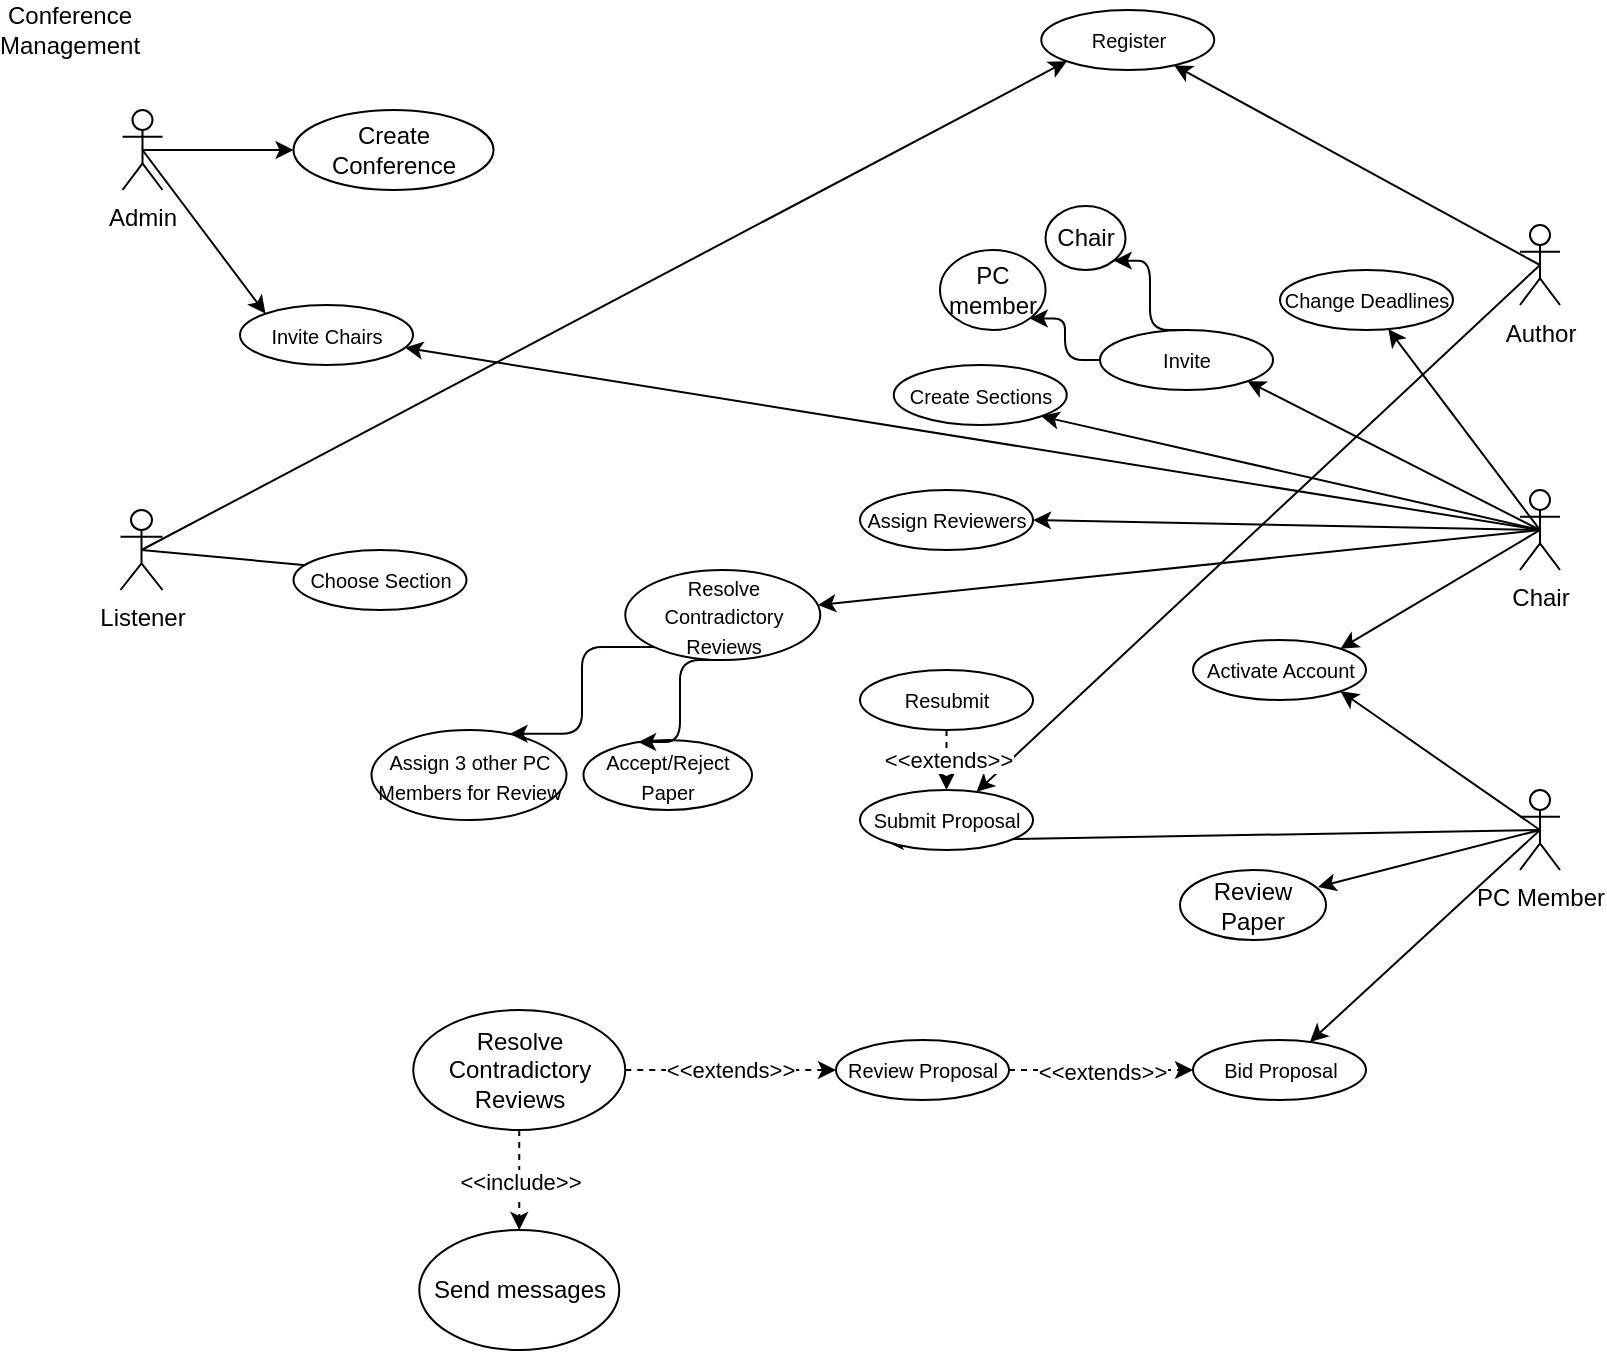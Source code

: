 <mxfile version="14.4.8" type="device"><diagram id="C5RBs43oDa-KdzZeNtuy" name="Page-1"><mxGraphModel dx="1422" dy="526" grid="1" gridSize="10" guides="1" tooltips="1" connect="1" arrows="1" fold="1" page="1" pageScale="1" pageWidth="827" pageHeight="1169" math="0" shadow="0"><root><mxCell id="WIyWlLk6GJQsqaUBKTNV-0"/><mxCell id="WIyWlLk6GJQsqaUBKTNV-1" parent="WIyWlLk6GJQsqaUBKTNV-0"/><mxCell id="rhL-7GCDhq-u2VYAZBpL-3" value="" style="whiteSpace=wrap;html=1;aspect=fixed;" parent="WIyWlLk6GJQsqaUBKTNV-1" vertex="1" visible="0"><mxGeometry x="110" y="20" width="614" height="614" as="geometry"/></mxCell><mxCell id="P8h7dKoti1mXEpTWQ4KF-22" style="rounded=0;orthogonalLoop=1;jettySize=auto;html=1;exitX=0.5;exitY=0.5;exitDx=0;exitDy=0;exitPerimeter=0;" parent="WIyWlLk6GJQsqaUBKTNV-1" source="P8h7dKoti1mXEpTWQ4KF-0" target="P8h7dKoti1mXEpTWQ4KF-20" edge="1"><mxGeometry relative="1" as="geometry"/></mxCell><mxCell id="P8h7dKoti1mXEpTWQ4KF-37" style="rounded=0;orthogonalLoop=1;jettySize=auto;html=1;exitX=0.5;exitY=0.5;exitDx=0;exitDy=0;exitPerimeter=0;entryX=0;entryY=0;entryDx=0;entryDy=0;" parent="WIyWlLk6GJQsqaUBKTNV-1" source="P8h7dKoti1mXEpTWQ4KF-0" target="P8h7dKoti1mXEpTWQ4KF-25" edge="1"><mxGeometry relative="1" as="geometry"/></mxCell><mxCell id="P8h7dKoti1mXEpTWQ4KF-0" value="Admin&lt;br&gt;" style="shape=umlActor;verticalLabelPosition=bottom;verticalAlign=top;html=1;outlineConnect=0;" parent="WIyWlLk6GJQsqaUBKTNV-1" vertex="1"><mxGeometry x="71.25" y="60" width="20" height="40" as="geometry"/></mxCell><mxCell id="P8h7dKoti1mXEpTWQ4KF-38" style="rounded=0;orthogonalLoop=1;jettySize=auto;html=1;exitX=0.5;exitY=0.5;exitDx=0;exitDy=0;exitPerimeter=0;" parent="WIyWlLk6GJQsqaUBKTNV-1" source="P8h7dKoti1mXEpTWQ4KF-2" target="P8h7dKoti1mXEpTWQ4KF-25" edge="1"><mxGeometry relative="1" as="geometry"/></mxCell><mxCell id="P8h7dKoti1mXEpTWQ4KF-39" style="rounded=0;orthogonalLoop=1;jettySize=auto;html=1;entryX=1;entryY=1;entryDx=0;entryDy=0;" parent="WIyWlLk6GJQsqaUBKTNV-1" target="P8h7dKoti1mXEpTWQ4KF-24" edge="1"><mxGeometry relative="1" as="geometry"><mxPoint x="780" y="270" as="sourcePoint"/></mxGeometry></mxCell><mxCell id="P8h7dKoti1mXEpTWQ4KF-44" style="rounded=0;orthogonalLoop=1;jettySize=auto;html=1;exitX=0.5;exitY=0.5;exitDx=0;exitDy=0;exitPerimeter=0;entryX=1;entryY=0;entryDx=0;entryDy=0;" parent="WIyWlLk6GJQsqaUBKTNV-1" source="P8h7dKoti1mXEpTWQ4KF-2" target="P8h7dKoti1mXEpTWQ4KF-28" edge="1"><mxGeometry relative="1" as="geometry"><mxPoint x="498" y="185" as="targetPoint"/></mxGeometry></mxCell><mxCell id="P8h7dKoti1mXEpTWQ4KF-46" style="rounded=0;orthogonalLoop=1;jettySize=auto;html=1;exitX=0.5;exitY=0.5;exitDx=0;exitDy=0;exitPerimeter=0;" parent="WIyWlLk6GJQsqaUBKTNV-1" source="P8h7dKoti1mXEpTWQ4KF-2" target="P8h7dKoti1mXEpTWQ4KF-30" edge="1"><mxGeometry relative="1" as="geometry"/></mxCell><mxCell id="P8h7dKoti1mXEpTWQ4KF-47" style="rounded=0;orthogonalLoop=1;jettySize=auto;html=1;entryX=1;entryY=0.5;entryDx=0;entryDy=0;exitX=0.5;exitY=0.5;exitDx=0;exitDy=0;exitPerimeter=0;" parent="WIyWlLk6GJQsqaUBKTNV-1" source="P8h7dKoti1mXEpTWQ4KF-2" target="P8h7dKoti1mXEpTWQ4KF-31" edge="1"><mxGeometry relative="1" as="geometry"/></mxCell><mxCell id="P8h7dKoti1mXEpTWQ4KF-49" style="rounded=0;orthogonalLoop=1;jettySize=auto;html=1;exitX=0.5;exitY=0.5;exitDx=0;exitDy=0;exitPerimeter=0;entryX=1;entryY=1;entryDx=0;entryDy=0;" parent="WIyWlLk6GJQsqaUBKTNV-1" source="P8h7dKoti1mXEpTWQ4KF-2" target="P8h7dKoti1mXEpTWQ4KF-33" edge="1"><mxGeometry relative="1" as="geometry"/></mxCell><mxCell id="P8h7dKoti1mXEpTWQ4KF-2" value="Chair" style="shape=umlActor;verticalLabelPosition=bottom;verticalAlign=top;html=1;outlineConnect=0;" parent="WIyWlLk6GJQsqaUBKTNV-1" vertex="1"><mxGeometry x="770" y="250" width="20" height="40" as="geometry"/></mxCell><mxCell id="P8h7dKoti1mXEpTWQ4KF-40" style="rounded=0;orthogonalLoop=1;jettySize=auto;html=1;exitX=0.5;exitY=0.5;exitDx=0;exitDy=0;exitPerimeter=0;" parent="WIyWlLk6GJQsqaUBKTNV-1" source="P8h7dKoti1mXEpTWQ4KF-3" target="P8h7dKoti1mXEpTWQ4KF-26" edge="1"><mxGeometry relative="1" as="geometry"/></mxCell><mxCell id="P8h7dKoti1mXEpTWQ4KF-42" style="rounded=0;orthogonalLoop=1;jettySize=auto;html=1;exitX=0.5;exitY=0.5;exitDx=0;exitDy=0;exitPerimeter=0;" parent="WIyWlLk6GJQsqaUBKTNV-1" source="P8h7dKoti1mXEpTWQ4KF-3" target="P8h7dKoti1mXEpTWQ4KF-27" edge="1"><mxGeometry relative="1" as="geometry"/></mxCell><mxCell id="P8h7dKoti1mXEpTWQ4KF-3" value="Author" style="shape=umlActor;verticalLabelPosition=bottom;verticalAlign=top;html=1;outlineConnect=0;" parent="WIyWlLk6GJQsqaUBKTNV-1" vertex="1"><mxGeometry x="770" y="117.5" width="20" height="40" as="geometry"/></mxCell><mxCell id="P8h7dKoti1mXEpTWQ4KF-45" style="rounded=0;orthogonalLoop=1;jettySize=auto;html=1;exitX=0.5;exitY=0.5;exitDx=0;exitDy=0;exitPerimeter=0;entryX=1;entryY=1;entryDx=0;entryDy=0;" parent="WIyWlLk6GJQsqaUBKTNV-1" source="P8h7dKoti1mXEpTWQ4KF-4" target="P8h7dKoti1mXEpTWQ4KF-28" edge="1"><mxGeometry relative="1" as="geometry"/></mxCell><mxCell id="P8h7dKoti1mXEpTWQ4KF-50" style="rounded=0;orthogonalLoop=1;jettySize=auto;html=1;exitX=0.5;exitY=0.5;exitDx=0;exitDy=0;exitPerimeter=0;" parent="WIyWlLk6GJQsqaUBKTNV-1" source="P8h7dKoti1mXEpTWQ4KF-4" target="P8h7dKoti1mXEpTWQ4KF-34" edge="1"><mxGeometry relative="1" as="geometry"/></mxCell><mxCell id="P8h7dKoti1mXEpTWQ4KF-63" style="edgeStyle=none;rounded=0;orthogonalLoop=1;jettySize=auto;html=1;exitX=0.5;exitY=0.5;exitDx=0;exitDy=0;exitPerimeter=0;entryX=0;entryY=1;entryDx=0;entryDy=0;" parent="WIyWlLk6GJQsqaUBKTNV-1" source="P8h7dKoti1mXEpTWQ4KF-4" target="P8h7dKoti1mXEpTWQ4KF-27" edge="1"><mxGeometry relative="1" as="geometry"/></mxCell><mxCell id="P8h7dKoti1mXEpTWQ4KF-4" value="PC Member" style="shape=umlActor;verticalLabelPosition=bottom;verticalAlign=top;html=1;outlineConnect=0;" parent="WIyWlLk6GJQsqaUBKTNV-1" vertex="1"><mxGeometry x="770" y="400" width="20" height="40" as="geometry"/></mxCell><mxCell id="P8h7dKoti1mXEpTWQ4KF-52" style="rounded=0;orthogonalLoop=1;jettySize=auto;html=1;exitX=0.5;exitY=0.5;exitDx=0;exitDy=0;exitPerimeter=0;entryX=1;entryY=0.5;entryDx=0;entryDy=0;" parent="WIyWlLk6GJQsqaUBKTNV-1" source="P8h7dKoti1mXEpTWQ4KF-5" target="P8h7dKoti1mXEpTWQ4KF-36" edge="1"><mxGeometry relative="1" as="geometry"/></mxCell><mxCell id="P8h7dKoti1mXEpTWQ4KF-53" style="rounded=0;orthogonalLoop=1;jettySize=auto;html=1;exitX=0.5;exitY=0.5;exitDx=0;exitDy=0;exitPerimeter=0;entryX=0;entryY=1;entryDx=0;entryDy=0;" parent="WIyWlLk6GJQsqaUBKTNV-1" source="P8h7dKoti1mXEpTWQ4KF-5" target="P8h7dKoti1mXEpTWQ4KF-26" edge="1"><mxGeometry relative="1" as="geometry"/></mxCell><mxCell id="P8h7dKoti1mXEpTWQ4KF-5" value="Listener" style="shape=umlActor;verticalLabelPosition=bottom;verticalAlign=top;html=1;outlineConnect=0;" parent="WIyWlLk6GJQsqaUBKTNV-1" vertex="1"><mxGeometry x="70.25" y="260" width="21" height="40" as="geometry"/></mxCell><mxCell id="P8h7dKoti1mXEpTWQ4KF-15" value="Conference Management" style="text;html=1;strokeColor=none;fillColor=none;align=center;verticalAlign=middle;whiteSpace=wrap;rounded=0;" parent="WIyWlLk6GJQsqaUBKTNV-1" vertex="1"><mxGeometry x="20.25" y="10" width="50" height="20" as="geometry"/></mxCell><mxCell id="P8h7dKoti1mXEpTWQ4KF-20" value="Create Conference" style="ellipse;whiteSpace=wrap;html=1;align=center;newEdgeStyle={&quot;edgeStyle&quot;:&quot;entityRelationEdgeStyle&quot;,&quot;startArrow&quot;:&quot;none&quot;,&quot;endArrow&quot;:&quot;none&quot;,&quot;segment&quot;:10,&quot;curved&quot;:1};treeFolding=1;treeMoving=1;" parent="WIyWlLk6GJQsqaUBKTNV-1" vertex="1"><mxGeometry x="156.75" y="60" width="100" height="40" as="geometry"/></mxCell><mxCell id="P8h7dKoti1mXEpTWQ4KF-24" value="&lt;font size=&quot;1&quot;&gt;Invite&lt;br&gt;&lt;/font&gt;" style="ellipse;whiteSpace=wrap;html=1;align=center;newEdgeStyle={&quot;edgeStyle&quot;:&quot;entityRelationEdgeStyle&quot;,&quot;startArrow&quot;:&quot;none&quot;,&quot;endArrow&quot;:&quot;none&quot;,&quot;segment&quot;:10,&quot;curved&quot;:1};treeFolding=1;treeMoving=1;" parent="WIyWlLk6GJQsqaUBKTNV-1" vertex="1" collapsed="1"><mxGeometry x="560" y="170" width="86.5" height="30" as="geometry"/></mxCell><mxCell id="P8h7dKoti1mXEpTWQ4KF-25" value="&lt;font size=&quot;1&quot;&gt;Invite Chairs&lt;br&gt;&lt;/font&gt;" style="ellipse;whiteSpace=wrap;html=1;align=center;newEdgeStyle={&quot;edgeStyle&quot;:&quot;entityRelationEdgeStyle&quot;,&quot;startArrow&quot;:&quot;none&quot;,&quot;endArrow&quot;:&quot;none&quot;,&quot;segment&quot;:10,&quot;curved&quot;:1};treeFolding=1;treeMoving=1;" parent="WIyWlLk6GJQsqaUBKTNV-1" vertex="1"><mxGeometry x="130" y="157.5" width="86.5" height="30" as="geometry"/></mxCell><mxCell id="P8h7dKoti1mXEpTWQ4KF-26" value="&lt;font size=&quot;1&quot;&gt;Register&lt;br&gt;&lt;/font&gt;" style="ellipse;whiteSpace=wrap;html=1;align=center;newEdgeStyle={&quot;edgeStyle&quot;:&quot;entityRelationEdgeStyle&quot;,&quot;startArrow&quot;:&quot;none&quot;,&quot;endArrow&quot;:&quot;none&quot;,&quot;segment&quot;:10,&quot;curved&quot;:1};treeFolding=1;treeMoving=1;" parent="WIyWlLk6GJQsqaUBKTNV-1" vertex="1"><mxGeometry x="530.63" y="10" width="86.5" height="30" as="geometry"/></mxCell><mxCell id="P8h7dKoti1mXEpTWQ4KF-29" value="&lt;font size=&quot;1&quot;&gt;Resubmit&lt;br&gt;&lt;/font&gt;" style="ellipse;whiteSpace=wrap;html=1;align=center;newEdgeStyle={&quot;edgeStyle&quot;:&quot;entityRelationEdgeStyle&quot;,&quot;startArrow&quot;:&quot;none&quot;,&quot;endArrow&quot;:&quot;none&quot;,&quot;segment&quot;:10,&quot;curved&quot;:1};treeFolding=1;treeMoving=1;" parent="WIyWlLk6GJQsqaUBKTNV-1" vertex="1"><mxGeometry x="440" y="340" width="86.5" height="30" as="geometry"/></mxCell><mxCell id="P8h7dKoti1mXEpTWQ4KF-30" value="&lt;font size=&quot;1&quot;&gt;Change Deadlines&lt;br&gt;&lt;/font&gt;" style="ellipse;whiteSpace=wrap;html=1;align=center;newEdgeStyle={&quot;edgeStyle&quot;:&quot;entityRelationEdgeStyle&quot;,&quot;startArrow&quot;:&quot;none&quot;,&quot;endArrow&quot;:&quot;none&quot;,&quot;segment&quot;:10,&quot;curved&quot;:1};treeFolding=1;treeMoving=1;" parent="WIyWlLk6GJQsqaUBKTNV-1" vertex="1"><mxGeometry x="650" y="140" width="86.5" height="30" as="geometry"/></mxCell><mxCell id="P8h7dKoti1mXEpTWQ4KF-31" value="&lt;font size=&quot;1&quot;&gt;Assign Reviewers&lt;br&gt;&lt;/font&gt;" style="ellipse;whiteSpace=wrap;html=1;align=center;newEdgeStyle={&quot;edgeStyle&quot;:&quot;entityRelationEdgeStyle&quot;,&quot;startArrow&quot;:&quot;none&quot;,&quot;endArrow&quot;:&quot;none&quot;,&quot;segment&quot;:10,&quot;curved&quot;:1};treeFolding=1;treeMoving=1;" parent="WIyWlLk6GJQsqaUBKTNV-1" vertex="1"><mxGeometry x="440" y="250" width="86.5" height="30" as="geometry"/></mxCell><mxCell id="P8h7dKoti1mXEpTWQ4KF-33" value="&lt;font size=&quot;1&quot;&gt;Create Sections&lt;br&gt;&lt;/font&gt;" style="ellipse;whiteSpace=wrap;html=1;align=center;newEdgeStyle={&quot;edgeStyle&quot;:&quot;entityRelationEdgeStyle&quot;,&quot;startArrow&quot;:&quot;none&quot;,&quot;endArrow&quot;:&quot;none&quot;,&quot;segment&quot;:10,&quot;curved&quot;:1};treeFolding=1;treeMoving=1;" parent="WIyWlLk6GJQsqaUBKTNV-1" vertex="1"><mxGeometry x="456.88" y="187.5" width="86.5" height="30" as="geometry"/></mxCell><mxCell id="P8h7dKoti1mXEpTWQ4KF-34" value="&lt;font size=&quot;1&quot;&gt;Bid Proposal&lt;br&gt;&lt;/font&gt;" style="ellipse;whiteSpace=wrap;html=1;align=center;newEdgeStyle={&quot;edgeStyle&quot;:&quot;entityRelationEdgeStyle&quot;,&quot;startArrow&quot;:&quot;none&quot;,&quot;endArrow&quot;:&quot;none&quot;,&quot;segment&quot;:10,&quot;curved&quot;:1};treeFolding=1;treeMoving=1;" parent="WIyWlLk6GJQsqaUBKTNV-1" vertex="1"><mxGeometry x="606.5" y="525" width="86.5" height="30" as="geometry"/></mxCell><mxCell id="P8h7dKoti1mXEpTWQ4KF-35" value="&lt;font size=&quot;1&quot;&gt;Review Proposal&lt;br&gt;&lt;/font&gt;" style="ellipse;whiteSpace=wrap;html=1;align=center;newEdgeStyle={&quot;edgeStyle&quot;:&quot;entityRelationEdgeStyle&quot;,&quot;startArrow&quot;:&quot;none&quot;,&quot;endArrow&quot;:&quot;none&quot;,&quot;segment&quot;:10,&quot;curved&quot;:1};treeFolding=1;treeMoving=1;" parent="WIyWlLk6GJQsqaUBKTNV-1" vertex="1"><mxGeometry x="428" y="525" width="86.5" height="30" as="geometry"/></mxCell><mxCell id="P8h7dKoti1mXEpTWQ4KF-36" value="&lt;font size=&quot;1&quot;&gt;Choose Section&lt;br&gt;&lt;/font&gt;" style="ellipse;whiteSpace=wrap;html=1;align=center;newEdgeStyle={&quot;edgeStyle&quot;:&quot;entityRelationEdgeStyle&quot;,&quot;startArrow&quot;:&quot;none&quot;,&quot;endArrow&quot;:&quot;none&quot;,&quot;segment&quot;:10,&quot;curved&quot;:1};treeFolding=1;treeMoving=1;" parent="WIyWlLk6GJQsqaUBKTNV-1" vertex="1"><mxGeometry x="156.75" y="280" width="86.5" height="30" as="geometry"/></mxCell><mxCell id="P8h7dKoti1mXEpTWQ4KF-32" value="&lt;font size=&quot;1&quot;&gt;Resolve Contradictory&lt;br&gt;Reviews&lt;br&gt;&lt;/font&gt;" style="ellipse;whiteSpace=wrap;html=1;align=center;newEdgeStyle={&quot;edgeStyle&quot;:&quot;entityRelationEdgeStyle&quot;,&quot;startArrow&quot;:&quot;none&quot;,&quot;endArrow&quot;:&quot;none&quot;,&quot;segment&quot;:10,&quot;curved&quot;:1};treeFolding=1;treeMoving=1;" parent="WIyWlLk6GJQsqaUBKTNV-1" vertex="1"><mxGeometry x="322.63" y="290" width="97.5" height="45" as="geometry"/></mxCell><mxCell id="P8h7dKoti1mXEpTWQ4KF-60" style="rounded=0;orthogonalLoop=1;jettySize=auto;html=1;exitX=0.5;exitY=0.5;exitDx=0;exitDy=0;exitPerimeter=0;" parent="WIyWlLk6GJQsqaUBKTNV-1" source="P8h7dKoti1mXEpTWQ4KF-2" target="P8h7dKoti1mXEpTWQ4KF-32" edge="1"><mxGeometry relative="1" as="geometry"><mxPoint x="60" y="220" as="sourcePoint"/><mxPoint x="120.0" y="405" as="targetPoint"/></mxGeometry></mxCell><mxCell id="P8h7dKoti1mXEpTWQ4KF-28" value="&lt;font size=&quot;1&quot;&gt;Activate Account&lt;br&gt;&lt;/font&gt;" style="ellipse;whiteSpace=wrap;html=1;align=center;newEdgeStyle={&quot;edgeStyle&quot;:&quot;entityRelationEdgeStyle&quot;,&quot;startArrow&quot;:&quot;none&quot;,&quot;endArrow&quot;:&quot;none&quot;,&quot;segment&quot;:10,&quot;curved&quot;:1};treeFolding=1;treeMoving=1;" parent="WIyWlLk6GJQsqaUBKTNV-1" vertex="1"><mxGeometry x="606.5" y="325" width="86.5" height="30" as="geometry"/></mxCell><mxCell id="P8h7dKoti1mXEpTWQ4KF-27" value="&lt;font size=&quot;1&quot;&gt;Submit Proposal&lt;br&gt;&lt;/font&gt;" style="ellipse;whiteSpace=wrap;html=1;align=center;newEdgeStyle={&quot;edgeStyle&quot;:&quot;entityRelationEdgeStyle&quot;,&quot;startArrow&quot;:&quot;none&quot;,&quot;endArrow&quot;:&quot;none&quot;,&quot;segment&quot;:10,&quot;curved&quot;:1};treeFolding=1;treeMoving=1;" parent="WIyWlLk6GJQsqaUBKTNV-1" vertex="1"><mxGeometry x="440" y="400" width="86.5" height="30" as="geometry"/></mxCell><mxCell id="P8h7dKoti1mXEpTWQ4KF-77" value="" style="endArrow=classic;html=1;dashed=1;exitX=0.5;exitY=1;exitDx=0;exitDy=0;entryX=0.5;entryY=0;entryDx=0;entryDy=0;" parent="WIyWlLk6GJQsqaUBKTNV-1" source="P8h7dKoti1mXEpTWQ4KF-29" target="P8h7dKoti1mXEpTWQ4KF-27" edge="1"><mxGeometry relative="1" as="geometry"><mxPoint x="730" y="50" as="sourcePoint"/><mxPoint x="830" y="50" as="targetPoint"/></mxGeometry></mxCell><mxCell id="P8h7dKoti1mXEpTWQ4KF-78" value="&amp;lt;&amp;lt;extends&amp;gt;&amp;gt;" style="edgeLabel;resizable=0;html=1;align=center;verticalAlign=middle;" parent="P8h7dKoti1mXEpTWQ4KF-77" connectable="0" vertex="1"><mxGeometry relative="1" as="geometry"/></mxCell><mxCell id="P8h7dKoti1mXEpTWQ4KF-79" value="" style="endArrow=classic;html=1;dashed=1;exitX=1;exitY=0.5;exitDx=0;exitDy=0;entryX=0;entryY=0.5;entryDx=0;entryDy=0;" parent="WIyWlLk6GJQsqaUBKTNV-1" source="P8h7dKoti1mXEpTWQ4KF-35" target="P8h7dKoti1mXEpTWQ4KF-34" edge="1"><mxGeometry relative="1" as="geometry"><mxPoint x="606.5" y="539.71" as="sourcePoint"/><mxPoint x="580" y="500" as="targetPoint"/></mxGeometry></mxCell><mxCell id="P8h7dKoti1mXEpTWQ4KF-80" value="&amp;lt;&amp;lt;extends&amp;gt;&amp;gt;" style="edgeLabel;resizable=0;html=1;align=center;verticalAlign=middle;" parent="P8h7dKoti1mXEpTWQ4KF-79" connectable="0" vertex="1"><mxGeometry relative="1" as="geometry"><mxPoint x="-0.21" y="0.29" as="offset"/></mxGeometry></mxCell><mxCell id="P8h7dKoti1mXEpTWQ4KF-84" value="&lt;font size=&quot;1&quot;&gt;Assign 3 other PC&lt;br&gt;Members for Review&lt;br&gt;&lt;/font&gt;" style="ellipse;whiteSpace=wrap;html=1;align=center;newEdgeStyle={&quot;edgeStyle&quot;:&quot;entityRelationEdgeStyle&quot;,&quot;startArrow&quot;:&quot;none&quot;,&quot;endArrow&quot;:&quot;none&quot;,&quot;segment&quot;:10,&quot;curved&quot;:1};treeFolding=1;treeMoving=1;" parent="WIyWlLk6GJQsqaUBKTNV-1" vertex="1"><mxGeometry x="195.75" y="370" width="97.5" height="45" as="geometry"/></mxCell><mxCell id="P8h7dKoti1mXEpTWQ4KF-85" value="&lt;font size=&quot;1&quot;&gt;Accept/Reject Paper&lt;br&gt;&lt;/font&gt;" style="ellipse;whiteSpace=wrap;html=1;align=center;newEdgeStyle={&quot;edgeStyle&quot;:&quot;entityRelationEdgeStyle&quot;,&quot;startArrow&quot;:&quot;none&quot;,&quot;endArrow&quot;:&quot;none&quot;,&quot;segment&quot;:10,&quot;curved&quot;:1};treeFolding=1;treeMoving=1;" parent="WIyWlLk6GJQsqaUBKTNV-1" vertex="1"><mxGeometry x="301.75" y="375" width="84.25" height="35" as="geometry"/></mxCell><mxCell id="P8h7dKoti1mXEpTWQ4KF-91" value="Resolve Contradictory Reviews" style="ellipse;whiteSpace=wrap;html=1;align=center;newEdgeStyle={&quot;edgeStyle&quot;:&quot;entityRelationEdgeStyle&quot;,&quot;startArrow&quot;:&quot;none&quot;,&quot;endArrow&quot;:&quot;none&quot;,&quot;segment&quot;:10,&quot;curved&quot;:1};treeFolding=1;treeMoving=1;" parent="WIyWlLk6GJQsqaUBKTNV-1" vertex="1"><mxGeometry x="216.63" y="510" width="106" height="60" as="geometry"/></mxCell><mxCell id="P8h7dKoti1mXEpTWQ4KF-92" value="" style="endArrow=classic;html=1;dashed=1;exitX=1;exitY=0.5;exitDx=0;exitDy=0;entryX=0;entryY=0.5;entryDx=0;entryDy=0;" parent="WIyWlLk6GJQsqaUBKTNV-1" source="P8h7dKoti1mXEpTWQ4KF-91" target="P8h7dKoti1mXEpTWQ4KF-35" edge="1"><mxGeometry relative="1" as="geometry"><mxPoint x="260" y="530" as="sourcePoint"/><mxPoint x="390" y="520" as="targetPoint"/></mxGeometry></mxCell><mxCell id="P8h7dKoti1mXEpTWQ4KF-93" value="&amp;lt;&amp;lt;extends&amp;gt;&amp;gt;" style="edgeLabel;resizable=0;html=1;align=center;verticalAlign=middle;" parent="P8h7dKoti1mXEpTWQ4KF-92" connectable="0" vertex="1"><mxGeometry relative="1" as="geometry"/></mxCell><mxCell id="7S5A7zLilc25mg43lPfg-0" value="" style="edgeStyle=segmentEdgeStyle;endArrow=classic;html=1;exitX=0.045;exitY=0.768;exitDx=0;exitDy=0;exitPerimeter=0;" parent="WIyWlLk6GJQsqaUBKTNV-1" source="P8h7dKoti1mXEpTWQ4KF-24" target="rhL-7GCDhq-u2VYAZBpL-3" edge="1" visible="0"><mxGeometry width="50" height="50" relative="1" as="geometry"><mxPoint x="500.25" y="167.5" as="sourcePoint"/><mxPoint x="550.25" y="117.5" as="targetPoint"/><Array as="points"><mxPoint x="600" y="150"/><mxPoint x="600" y="150"/></Array></mxGeometry></mxCell><mxCell id="7S5A7zLilc25mg43lPfg-1" value="" style="edgeStyle=elbowEdgeStyle;elbow=horizontal;endArrow=classic;html=1;exitX=0;exitY=0.5;exitDx=0;exitDy=0;entryX=1;entryY=1;entryDx=0;entryDy=0;" parent="WIyWlLk6GJQsqaUBKTNV-1" source="P8h7dKoti1mXEpTWQ4KF-24" target="7S5A7zLilc25mg43lPfg-2" edge="1"><mxGeometry width="50" height="50" relative="1" as="geometry"><mxPoint x="510" y="197.5" as="sourcePoint"/><mxPoint x="530" y="170" as="targetPoint"/></mxGeometry></mxCell><mxCell id="7S5A7zLilc25mg43lPfg-2" value="PC member" style="ellipse;whiteSpace=wrap;html=1;" parent="WIyWlLk6GJQsqaUBKTNV-1" vertex="1"><mxGeometry x="480" y="130" width="52.75" height="40" as="geometry"/></mxCell><mxCell id="7S5A7zLilc25mg43lPfg-3" value="Chair" style="ellipse;whiteSpace=wrap;html=1;" parent="WIyWlLk6GJQsqaUBKTNV-1" vertex="1"><mxGeometry x="532.75" y="108" width="40" height="32" as="geometry"/></mxCell><mxCell id="7S5A7zLilc25mg43lPfg-4" value="" style="edgeStyle=elbowEdgeStyle;elbow=horizontal;endArrow=classic;html=1;exitX=0.5;exitY=0;exitDx=0;exitDy=0;entryX=1;entryY=1;entryDx=0;entryDy=0;" parent="WIyWlLk6GJQsqaUBKTNV-1" source="P8h7dKoti1mXEpTWQ4KF-24" target="7S5A7zLilc25mg43lPfg-3" edge="1"><mxGeometry width="50" height="50" relative="1" as="geometry"><mxPoint x="420" y="250" as="sourcePoint"/><mxPoint x="470" y="200" as="targetPoint"/></mxGeometry></mxCell><mxCell id="7S5A7zLilc25mg43lPfg-6" value="" style="edgeStyle=elbowEdgeStyle;elbow=horizontal;endArrow=classic;html=1;entryX=0.708;entryY=0.042;entryDx=0;entryDy=0;entryPerimeter=0;exitX=0;exitY=1;exitDx=0;exitDy=0;" parent="WIyWlLk6GJQsqaUBKTNV-1" source="P8h7dKoti1mXEpTWQ4KF-32" target="P8h7dKoti1mXEpTWQ4KF-84" edge="1"><mxGeometry width="50" height="50" relative="1" as="geometry"><mxPoint x="330" y="327" as="sourcePoint"/><mxPoint x="301.75" y="290" as="targetPoint"/></mxGeometry></mxCell><mxCell id="7S5A7zLilc25mg43lPfg-7" value="" style="edgeStyle=elbowEdgeStyle;elbow=horizontal;endArrow=classic;html=1;exitX=0.5;exitY=1;exitDx=0;exitDy=0;entryX=0.324;entryY=0.03;entryDx=0;entryDy=0;entryPerimeter=0;" parent="WIyWlLk6GJQsqaUBKTNV-1" source="P8h7dKoti1mXEpTWQ4KF-32" target="P8h7dKoti1mXEpTWQ4KF-85" edge="1"><mxGeometry width="50" height="50" relative="1" as="geometry"><mxPoint x="420" y="390" as="sourcePoint"/><mxPoint x="470" y="340" as="targetPoint"/></mxGeometry></mxCell><mxCell id="7S5A7zLilc25mg43lPfg-10" value="Send messages" style="ellipse;whiteSpace=wrap;html=1;" parent="WIyWlLk6GJQsqaUBKTNV-1" vertex="1"><mxGeometry x="219.63" y="620" width="100" height="60" as="geometry"/></mxCell><mxCell id="7S5A7zLilc25mg43lPfg-14" value="" style="endArrow=classic;html=1;dashed=1;exitX=0.5;exitY=1;exitDx=0;exitDy=0;entryX=0.5;entryY=0;entryDx=0;entryDy=0;" parent="WIyWlLk6GJQsqaUBKTNV-1" source="P8h7dKoti1mXEpTWQ4KF-91" target="7S5A7zLilc25mg43lPfg-10" edge="1"><mxGeometry relative="1" as="geometry"><mxPoint x="325.38" y="585" as="sourcePoint"/><mxPoint x="417.38" y="585" as="targetPoint"/></mxGeometry></mxCell><mxCell id="7S5A7zLilc25mg43lPfg-15" value="&amp;lt;&amp;lt;include&amp;gt;&amp;gt;&lt;br&gt;" style="edgeLabel;resizable=0;html=1;align=center;verticalAlign=middle;" parent="7S5A7zLilc25mg43lPfg-14" connectable="0" vertex="1"><mxGeometry relative="1" as="geometry"><mxPoint x="-0.21" y="0.29" as="offset"/></mxGeometry></mxCell><mxCell id="fEln5Rrq_um52tZka0MA-0" value="Review Paper" style="ellipse;whiteSpace=wrap;html=1;" vertex="1" parent="WIyWlLk6GJQsqaUBKTNV-1"><mxGeometry x="600" y="440" width="73" height="35" as="geometry"/></mxCell><mxCell id="fEln5Rrq_um52tZka0MA-1" value="" style="endArrow=classic;html=1;exitX=0.5;exitY=0.5;exitDx=0;exitDy=0;exitPerimeter=0;entryX=0.946;entryY=0.242;entryDx=0;entryDy=0;entryPerimeter=0;" edge="1" parent="WIyWlLk6GJQsqaUBKTNV-1" source="P8h7dKoti1mXEpTWQ4KF-4" target="fEln5Rrq_um52tZka0MA-0"><mxGeometry width="50" height="50" relative="1" as="geometry"><mxPoint x="624.75" y="480" as="sourcePoint"/><mxPoint x="674.75" y="430" as="targetPoint"/></mxGeometry></mxCell></root></mxGraphModel></diagram></mxfile>